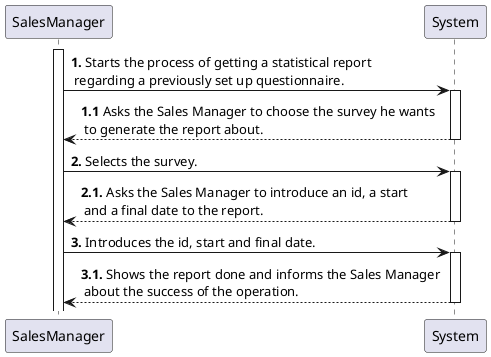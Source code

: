 @startuml
'https://plantuml.com/sequence-diagram

activate SalesManager
SalesManager -> System: **1.** Starts the process of getting a statistical report \n regarding a previously set up questionnaire.
activate System
System --> SalesManager: **1.1** Asks the Sales Manager to choose the survey he wants \n to generate the report about.
deactivate System

SalesManager -> System: **2.** Selects the survey.
activate System
System --> SalesManager: **2.1.** Asks the Sales Manager to introduce an id, a start \n and a final date to the report.
deactivate System

SalesManager -> System: **3.** Introduces the id, start and final date.
activate System
System --> SalesManager: **3.1.** Shows the report done and informs the Sales Manager \n about the success of the operation.
deactivate System

@enduml